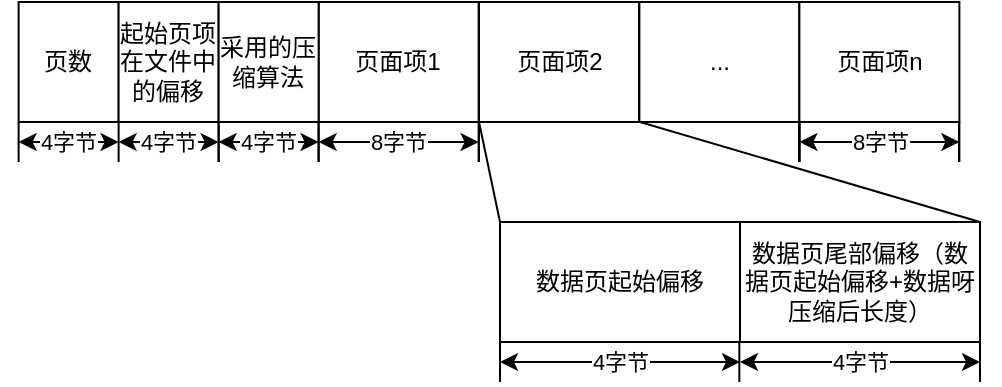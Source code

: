 <mxfile version="21.3.2" type="github">
  <diagram name="第 1 页" id="nfiXFMV_YMhWEJN2q5FG">
    <mxGraphModel dx="724" dy="393" grid="1" gridSize="10" guides="1" tooltips="1" connect="1" arrows="1" fold="1" page="1" pageScale="1" pageWidth="1169" pageHeight="827" math="0" shadow="0">
      <root>
        <mxCell id="0" />
        <mxCell id="1" parent="0" />
        <mxCell id="bfVwlvq-vdz3hnraVoUI-10" value="页数" style="rounded=0;whiteSpace=wrap;html=1;" vertex="1" parent="1">
          <mxGeometry x="139.31" y="60" width="50" height="60" as="geometry" />
        </mxCell>
        <mxCell id="bfVwlvq-vdz3hnraVoUI-12" value="" style="endArrow=none;html=1;rounded=0;" edge="1" parent="1">
          <mxGeometry width="50" height="50" relative="1" as="geometry">
            <mxPoint x="139.31" y="140" as="sourcePoint" />
            <mxPoint x="139.31" y="120" as="targetPoint" />
          </mxGeometry>
        </mxCell>
        <mxCell id="bfVwlvq-vdz3hnraVoUI-13" value="4字节" style="endArrow=classic;startArrow=classic;html=1;rounded=0;" edge="1" parent="1">
          <mxGeometry width="50" height="50" relative="1" as="geometry">
            <mxPoint x="139.31" y="130" as="sourcePoint" />
            <mxPoint x="189.31" y="130" as="targetPoint" />
          </mxGeometry>
        </mxCell>
        <mxCell id="bfVwlvq-vdz3hnraVoUI-18" value="" style="endArrow=none;html=1;rounded=0;" edge="1" parent="1">
          <mxGeometry width="50" height="50" relative="1" as="geometry">
            <mxPoint x="289.31" y="140" as="sourcePoint" />
            <mxPoint x="289.31" y="120" as="targetPoint" />
          </mxGeometry>
        </mxCell>
        <mxCell id="bfVwlvq-vdz3hnraVoUI-22" value="页面项1" style="rounded=0;whiteSpace=wrap;html=1;" vertex="1" parent="1">
          <mxGeometry x="289.31" y="60" width="80" height="60" as="geometry" />
        </mxCell>
        <mxCell id="bfVwlvq-vdz3hnraVoUI-23" value="" style="endArrow=none;html=1;rounded=0;" edge="1" parent="1">
          <mxGeometry width="50" height="50" relative="1" as="geometry">
            <mxPoint x="289.31" y="140" as="sourcePoint" />
            <mxPoint x="289.31" y="120" as="targetPoint" />
          </mxGeometry>
        </mxCell>
        <mxCell id="bfVwlvq-vdz3hnraVoUI-24" value="8字节" style="endArrow=classic;startArrow=classic;html=1;rounded=0;" edge="1" parent="1">
          <mxGeometry width="50" height="50" relative="1" as="geometry">
            <mxPoint x="289.31" y="130" as="sourcePoint" />
            <mxPoint x="369.31" y="130" as="targetPoint" />
          </mxGeometry>
        </mxCell>
        <mxCell id="bfVwlvq-vdz3hnraVoUI-25" value="..." style="rounded=0;whiteSpace=wrap;html=1;" vertex="1" parent="1">
          <mxGeometry x="449.69" y="60" width="80" height="60" as="geometry" />
        </mxCell>
        <mxCell id="bfVwlvq-vdz3hnraVoUI-26" value="" style="endArrow=none;html=1;rounded=0;" edge="1" parent="1">
          <mxGeometry width="50" height="50" relative="1" as="geometry">
            <mxPoint x="529.69" y="140" as="sourcePoint" />
            <mxPoint x="529.69" y="120" as="targetPoint" />
          </mxGeometry>
        </mxCell>
        <mxCell id="bfVwlvq-vdz3hnraVoUI-27" value="" style="endArrow=none;html=1;rounded=0;" edge="1" parent="1">
          <mxGeometry width="50" height="50" relative="1" as="geometry">
            <mxPoint x="529.5" y="140" as="sourcePoint" />
            <mxPoint x="529.5" y="120" as="targetPoint" />
          </mxGeometry>
        </mxCell>
        <mxCell id="bfVwlvq-vdz3hnraVoUI-28" value="" style="endArrow=none;html=1;rounded=0;" edge="1" parent="1">
          <mxGeometry width="50" height="50" relative="1" as="geometry">
            <mxPoint x="529.69" y="140" as="sourcePoint" />
            <mxPoint x="529.69" y="120" as="targetPoint" />
          </mxGeometry>
        </mxCell>
        <mxCell id="bfVwlvq-vdz3hnraVoUI-29" value="页面项n" style="rounded=0;whiteSpace=wrap;html=1;" vertex="1" parent="1">
          <mxGeometry x="529.69" y="60" width="80" height="60" as="geometry" />
        </mxCell>
        <mxCell id="bfVwlvq-vdz3hnraVoUI-30" value="" style="endArrow=none;html=1;rounded=0;" edge="1" parent="1">
          <mxGeometry width="50" height="50" relative="1" as="geometry">
            <mxPoint x="529.69" y="140" as="sourcePoint" />
            <mxPoint x="529.69" y="120" as="targetPoint" />
          </mxGeometry>
        </mxCell>
        <mxCell id="bfVwlvq-vdz3hnraVoUI-31" value="" style="endArrow=none;html=1;rounded=0;" edge="1" parent="1">
          <mxGeometry width="50" height="50" relative="1" as="geometry">
            <mxPoint x="609.69" y="140" as="sourcePoint" />
            <mxPoint x="609.69" y="120" as="targetPoint" />
          </mxGeometry>
        </mxCell>
        <mxCell id="bfVwlvq-vdz3hnraVoUI-32" value="8字节" style="endArrow=classic;startArrow=classic;html=1;rounded=0;" edge="1" parent="1">
          <mxGeometry width="50" height="50" relative="1" as="geometry">
            <mxPoint x="529.69" y="130" as="sourcePoint" />
            <mxPoint x="609.69" y="130" as="targetPoint" />
          </mxGeometry>
        </mxCell>
        <mxCell id="bfVwlvq-vdz3hnraVoUI-33" value="" style="endArrow=none;html=1;rounded=0;" edge="1" parent="1">
          <mxGeometry width="50" height="50" relative="1" as="geometry">
            <mxPoint x="609.5" y="140" as="sourcePoint" />
            <mxPoint x="609.5" y="120" as="targetPoint" />
          </mxGeometry>
        </mxCell>
        <mxCell id="bfVwlvq-vdz3hnraVoUI-34" value="" style="endArrow=none;html=1;rounded=0;" edge="1" parent="1">
          <mxGeometry width="50" height="50" relative="1" as="geometry">
            <mxPoint x="369.5" y="140" as="sourcePoint" />
            <mxPoint x="369.5" y="120" as="targetPoint" />
          </mxGeometry>
        </mxCell>
        <mxCell id="bfVwlvq-vdz3hnraVoUI-35" value="" style="endArrow=none;html=1;rounded=0;" edge="1" parent="1">
          <mxGeometry width="50" height="50" relative="1" as="geometry">
            <mxPoint x="369.31" y="140" as="sourcePoint" />
            <mxPoint x="369.31" y="120" as="targetPoint" />
          </mxGeometry>
        </mxCell>
        <mxCell id="bfVwlvq-vdz3hnraVoUI-36" value="" style="endArrow=none;html=1;rounded=0;" edge="1" parent="1">
          <mxGeometry width="50" height="50" relative="1" as="geometry">
            <mxPoint x="369.5" y="140" as="sourcePoint" />
            <mxPoint x="369.5" y="120" as="targetPoint" />
          </mxGeometry>
        </mxCell>
        <mxCell id="bfVwlvq-vdz3hnraVoUI-37" value="页面项2" style="rounded=0;whiteSpace=wrap;html=1;" vertex="1" parent="1">
          <mxGeometry x="369.5" y="60" width="80" height="60" as="geometry" />
        </mxCell>
        <mxCell id="bfVwlvq-vdz3hnraVoUI-38" value="" style="endArrow=none;html=1;rounded=0;" edge="1" parent="1">
          <mxGeometry width="50" height="50" relative="1" as="geometry">
            <mxPoint x="369.5" y="140" as="sourcePoint" />
            <mxPoint x="369.5" y="120" as="targetPoint" />
          </mxGeometry>
        </mxCell>
        <mxCell id="bfVwlvq-vdz3hnraVoUI-39" value="" style="endArrow=none;html=1;rounded=0;entryX=0;entryY=1;entryDx=0;entryDy=0;exitX=0;exitY=0;exitDx=0;exitDy=0;" edge="1" parent="1" source="bfVwlvq-vdz3hnraVoUI-40" target="bfVwlvq-vdz3hnraVoUI-37">
          <mxGeometry width="50" height="50" relative="1" as="geometry">
            <mxPoint x="250" y="230" as="sourcePoint" />
            <mxPoint x="380" y="120" as="targetPoint" />
          </mxGeometry>
        </mxCell>
        <mxCell id="bfVwlvq-vdz3hnraVoUI-40" value="数据页起始偏移" style="rounded=0;whiteSpace=wrap;html=1;" vertex="1" parent="1">
          <mxGeometry x="380" y="170" width="120" height="60" as="geometry" />
        </mxCell>
        <mxCell id="bfVwlvq-vdz3hnraVoUI-41" value="数据页尾部偏移（数据页起始偏移+数据呀压缩后长度）" style="rounded=0;whiteSpace=wrap;html=1;" vertex="1" parent="1">
          <mxGeometry x="500" y="170" width="120" height="60" as="geometry" />
        </mxCell>
        <mxCell id="bfVwlvq-vdz3hnraVoUI-42" value="起始页项在文件中的偏移" style="rounded=0;whiteSpace=wrap;html=1;" vertex="1" parent="1">
          <mxGeometry x="189.31" y="60" width="50" height="60" as="geometry" />
        </mxCell>
        <mxCell id="bfVwlvq-vdz3hnraVoUI-43" value="" style="endArrow=none;html=1;rounded=0;" edge="1" parent="1">
          <mxGeometry width="50" height="50" relative="1" as="geometry">
            <mxPoint x="189.31" y="140" as="sourcePoint" />
            <mxPoint x="189.31" y="120" as="targetPoint" />
          </mxGeometry>
        </mxCell>
        <mxCell id="bfVwlvq-vdz3hnraVoUI-44" value="4字节" style="endArrow=classic;startArrow=classic;html=1;rounded=0;" edge="1" parent="1">
          <mxGeometry width="50" height="50" relative="1" as="geometry">
            <mxPoint x="189.31" y="130" as="sourcePoint" />
            <mxPoint x="239.31" y="130" as="targetPoint" />
          </mxGeometry>
        </mxCell>
        <mxCell id="bfVwlvq-vdz3hnraVoUI-45" value="" style="endArrow=none;html=1;rounded=0;" edge="1" parent="1">
          <mxGeometry width="50" height="50" relative="1" as="geometry">
            <mxPoint x="239.31" y="140" as="sourcePoint" />
            <mxPoint x="239.31" y="120" as="targetPoint" />
          </mxGeometry>
        </mxCell>
        <mxCell id="bfVwlvq-vdz3hnraVoUI-46" value="采用的压缩算法" style="rounded=0;whiteSpace=wrap;html=1;" vertex="1" parent="1">
          <mxGeometry x="239.31" y="60" width="50" height="60" as="geometry" />
        </mxCell>
        <mxCell id="bfVwlvq-vdz3hnraVoUI-47" value="" style="endArrow=none;html=1;rounded=0;" edge="1" parent="1">
          <mxGeometry width="50" height="50" relative="1" as="geometry">
            <mxPoint x="239.31" y="140" as="sourcePoint" />
            <mxPoint x="239.31" y="120" as="targetPoint" />
          </mxGeometry>
        </mxCell>
        <mxCell id="bfVwlvq-vdz3hnraVoUI-48" value="4字节" style="endArrow=classic;startArrow=classic;html=1;rounded=0;" edge="1" parent="1">
          <mxGeometry width="50" height="50" relative="1" as="geometry">
            <mxPoint x="239.31" y="130" as="sourcePoint" />
            <mxPoint x="289.31" y="130" as="targetPoint" />
          </mxGeometry>
        </mxCell>
        <mxCell id="bfVwlvq-vdz3hnraVoUI-50" value="" style="endArrow=none;html=1;rounded=0;exitX=1;exitY=0;exitDx=0;exitDy=0;" edge="1" parent="1" source="bfVwlvq-vdz3hnraVoUI-41">
          <mxGeometry width="50" height="50" relative="1" as="geometry">
            <mxPoint x="410.19" y="190" as="sourcePoint" />
            <mxPoint x="450" y="120" as="targetPoint" />
          </mxGeometry>
        </mxCell>
        <mxCell id="bfVwlvq-vdz3hnraVoUI-51" value="" style="endArrow=none;html=1;rounded=0;" edge="1" parent="1">
          <mxGeometry width="50" height="50" relative="1" as="geometry">
            <mxPoint x="380" y="250" as="sourcePoint" />
            <mxPoint x="380" y="230" as="targetPoint" />
          </mxGeometry>
        </mxCell>
        <mxCell id="bfVwlvq-vdz3hnraVoUI-52" value="" style="endArrow=none;html=1;rounded=0;" edge="1" parent="1">
          <mxGeometry width="50" height="50" relative="1" as="geometry">
            <mxPoint x="380" y="250" as="sourcePoint" />
            <mxPoint x="380" y="230" as="targetPoint" />
          </mxGeometry>
        </mxCell>
        <mxCell id="bfVwlvq-vdz3hnraVoUI-53" value="4字节" style="endArrow=classic;startArrow=classic;html=1;rounded=0;" edge="1" parent="1">
          <mxGeometry width="50" height="50" relative="1" as="geometry">
            <mxPoint x="380" y="240" as="sourcePoint" />
            <mxPoint x="500" y="240" as="targetPoint" />
          </mxGeometry>
        </mxCell>
        <mxCell id="bfVwlvq-vdz3hnraVoUI-54" value="" style="endArrow=none;html=1;rounded=0;" edge="1" parent="1">
          <mxGeometry width="50" height="50" relative="1" as="geometry">
            <mxPoint x="620" y="250" as="sourcePoint" />
            <mxPoint x="620" y="230" as="targetPoint" />
          </mxGeometry>
        </mxCell>
        <mxCell id="bfVwlvq-vdz3hnraVoUI-55" value="" style="endArrow=none;html=1;rounded=0;" edge="1" parent="1">
          <mxGeometry width="50" height="50" relative="1" as="geometry">
            <mxPoint x="499.67" y="250" as="sourcePoint" />
            <mxPoint x="499.67" y="230" as="targetPoint" />
          </mxGeometry>
        </mxCell>
        <mxCell id="bfVwlvq-vdz3hnraVoUI-56" value="4字节" style="endArrow=classic;startArrow=classic;html=1;rounded=0;" edge="1" parent="1">
          <mxGeometry width="50" height="50" relative="1" as="geometry">
            <mxPoint x="500" y="240" as="sourcePoint" />
            <mxPoint x="620" y="240" as="targetPoint" />
          </mxGeometry>
        </mxCell>
      </root>
    </mxGraphModel>
  </diagram>
</mxfile>
